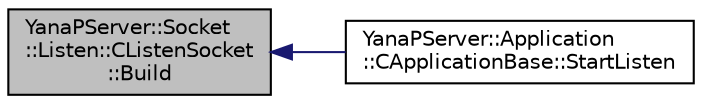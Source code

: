 digraph "YanaPServer::Socket::Listen::CListenSocket::Build"
{
  edge [fontname="Helvetica",fontsize="10",labelfontname="Helvetica",labelfontsize="10"];
  node [fontname="Helvetica",fontsize="10",shape=record];
  rankdir="LR";
  Node1 [label="YanaPServer::Socket\l::Listen::CListenSocket\l::Build",height=0.2,width=0.4,color="black", fillcolor="grey75", style="filled", fontcolor="black"];
  Node1 -> Node2 [dir="back",color="midnightblue",fontsize="10",style="solid",fontname="Helvetica"];
  Node2 [label="YanaPServer::Application\l::CApplicationBase::StartListen",height=0.2,width=0.4,color="black", fillcolor="white", style="filled",URL="$class_yana_p_server_1_1_application_1_1_c_application_base.html#ab11680fa2e67a2d5102273d734fea682",tooltip="Listen開始 "];
}
